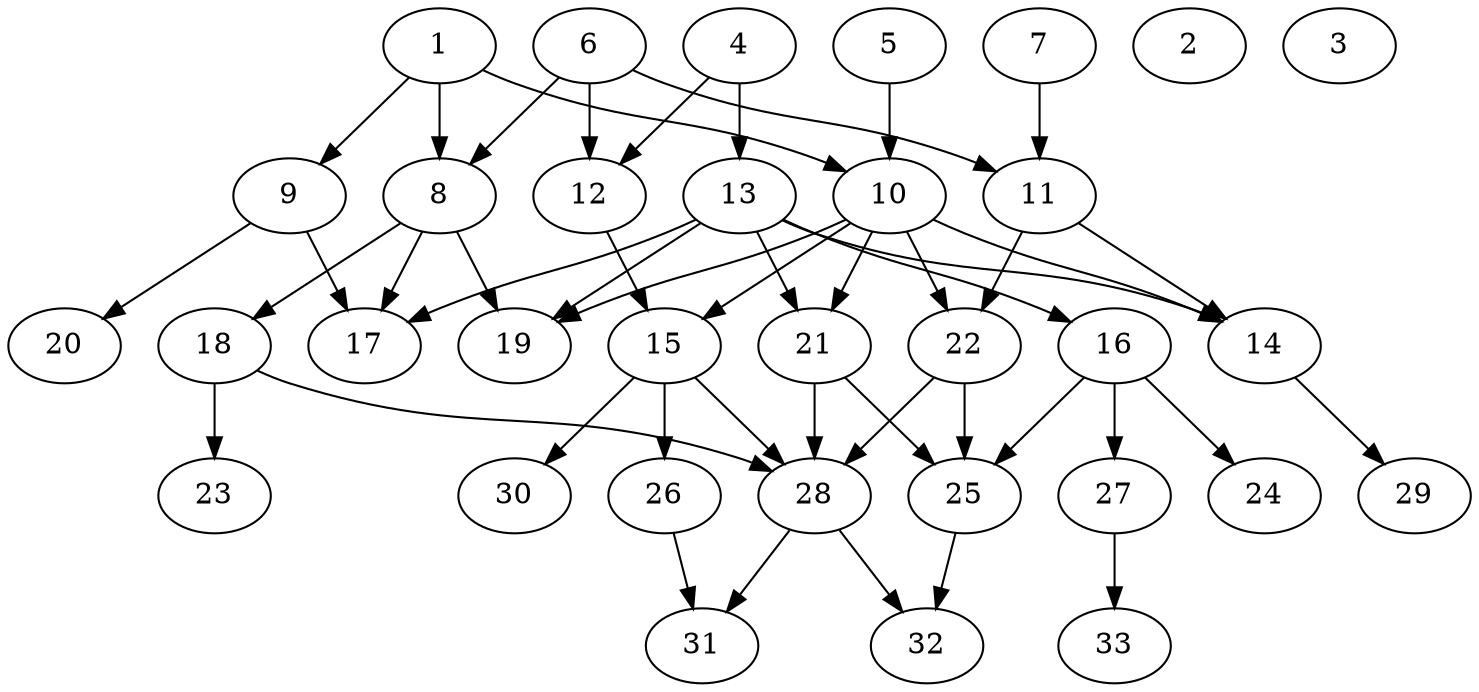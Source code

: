 // DAG (tier=2-normal, mode=data, n=33, ccr=0.426, fat=0.620, density=0.418, regular=0.585, jump=0.169, mindata=2097152, maxdata=16777216)
// DAG automatically generated by daggen at Sun Aug 24 16:33:34 2025
// /home/ermia/Project/Environments/daggen/bin/daggen --dot --ccr 0.426 --fat 0.620 --regular 0.585 --density 0.418 --jump 0.169 --mindata 2097152 --maxdata 16777216 -n 33 
digraph G {
  1 [size="102658912060117840", alpha="0.12", expect_size="51329456030058920"]
  1 -> 8 [size ="1696247001907200"]
  1 -> 9 [size ="1696247001907200"]
  1 -> 10 [size ="1696247001907200"]
  2 [size="138942895446753804288", alpha="0.15", expect_size="69471447723376902144"]
  3 [size="3308780275062372564992", alpha="0.16", expect_size="1654390137531186282496"]
  4 [size="14604001628094224", alpha="0.02", expect_size="7302000814047112"]
  4 -> 12 [size ="342524480716800"]
  4 -> 13 [size ="342524480716800"]
  5 [size="42905666356641928", alpha="0.10", expect_size="21452833178320964"]
  5 -> 10 [size ="42354157289472"]
  6 [size="108080098142322176", alpha="0.03", expect_size="54040049071161088"]
  6 -> 8 [size ="40748636438528"]
  6 -> 11 [size ="40748636438528"]
  6 -> 12 [size ="40748636438528"]
  7 [size="436872017493750272", alpha="0.11", expect_size="218436008746875136"]
  7 -> 11 [size ="231739792293888"]
  8 [size="481654314629070848000", alpha="0.05", expect_size="240827157314535424000"]
  8 -> 17 [size ="491564249907200"]
  8 -> 18 [size ="491564249907200"]
  8 -> 19 [size ="491564249907200"]
  9 [size="86058504331977776", alpha="0.04", expect_size="43029252165988888"]
  9 -> 17 [size ="35356380495872"]
  9 -> 20 [size ="35356380495872"]
  10 [size="27293105268569868", alpha="0.10", expect_size="13646552634284934"]
  10 -> 14 [size ="969228165316608"]
  10 -> 15 [size ="969228165316608"]
  10 -> 19 [size ="969228165316608"]
  10 -> 21 [size ="969228165316608"]
  10 -> 22 [size ="969228165316608"]
  11 [size="2780985179272571904", alpha="0.04", expect_size="1390492589636285952"]
  11 -> 14 [size ="1857108970569728"]
  11 -> 22 [size ="1857108970569728"]
  12 [size="18098973012609990656", alpha="0.01", expect_size="9049486506304995328"]
  12 -> 15 [size ="55147514298368"]
  13 [size="12411890235016834", alpha="0.05", expect_size="6205945117508417"]
  13 -> 14 [size ="232180907245568"]
  13 -> 16 [size ="232180907245568"]
  13 -> 17 [size ="232180907245568"]
  13 -> 19 [size ="232180907245568"]
  13 -> 21 [size ="232180907245568"]
  14 [size="87550279133362656", alpha="0.00", expect_size="43775139566681328"]
  14 -> 29 [size ="1503112690925568"]
  15 [size="1979707027251966464", alpha="0.18", expect_size="989853513625983232"]
  15 -> 26 [size ="728341929787392"]
  15 -> 28 [size ="728341929787392"]
  15 -> 30 [size ="728341929787392"]
  16 [size="6110001383914029056", alpha="0.19", expect_size="3055000691957014528"]
  16 -> 24 [size ="2120990754603008"]
  16 -> 25 [size ="2120990754603008"]
  16 -> 27 [size ="2120990754603008"]
  17 [size="2847097079565337493504", alpha="0.09", expect_size="1423548539782668746752"]
  18 [size="311652513288252555264", alpha="0.04", expect_size="155826256644126277632"]
  18 -> 23 [size ="367736785993728"]
  18 -> 28 [size ="367736785993728"]
  19 [size="979672117875704856576", alpha="0.11", expect_size="489836058937852428288"]
  20 [size="6494532660599124", alpha="0.07", expect_size="3247266330299562"]
  21 [size="657782111778846720", alpha="0.06", expect_size="328891055889423360"]
  21 -> 25 [size ="769394141560832"]
  21 -> 28 [size ="769394141560832"]
  22 [size="240023979965612096", alpha="0.12", expect_size="120011989982806048"]
  22 -> 25 [size ="87951568535552"]
  22 -> 28 [size ="87951568535552"]
  23 [size="3444286399174208913408", alpha="0.17", expect_size="1722143199587104456704"]
  24 [size="70529562810356096", alpha="0.13", expect_size="35264781405178048"]
  25 [size="2727945524959626240", alpha="0.18", expect_size="1363972762479813120"]
  25 -> 32 [size ="915881651601408"]
  26 [size="311263608001562560", alpha="0.13", expect_size="155631804000781280"]
  26 -> 31 [size ="112124953100288"]
  27 [size="117342706511887990784", alpha="0.07", expect_size="58671353255943995392"]
  27 -> 33 [size ="191746474508288"]
  28 [size="14183970712972304", alpha="0.15", expect_size="7091985356486152"]
  28 -> 31 [size ="258949081202688"]
  28 -> 32 [size ="258949081202688"]
  29 [size="47234514680568816", alpha="0.02", expect_size="23617257340284408"]
  30 [size="9152778718610704", alpha="0.03", expect_size="4576389359305352"]
  31 [size="302462707662896000", alpha="0.03", expect_size="151231353831448000"]
  32 [size="4029549437903240704", alpha="0.08", expect_size="2014774718951620352"]
  33 [size="2839082302545590222848", alpha="0.19", expect_size="1419541151272795111424"]
}